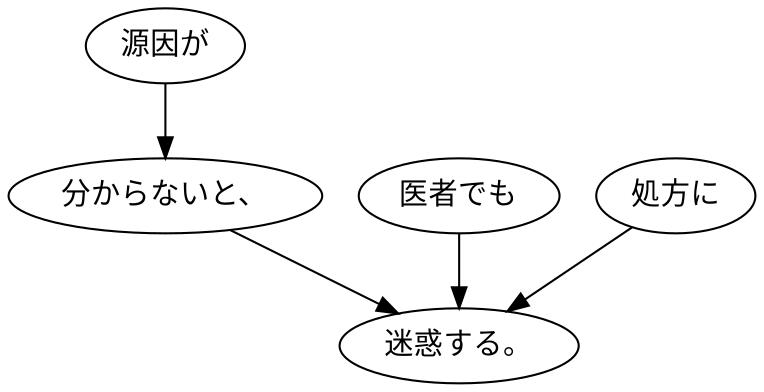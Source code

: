 digraph graph4695 {
	node0 [label="源因が"];
	node1 [label="分からないと、"];
	node2 [label="医者でも"];
	node3 [label="処方に"];
	node4 [label="迷惑する。"];
	node0 -> node1;
	node1 -> node4;
	node2 -> node4;
	node3 -> node4;
}
